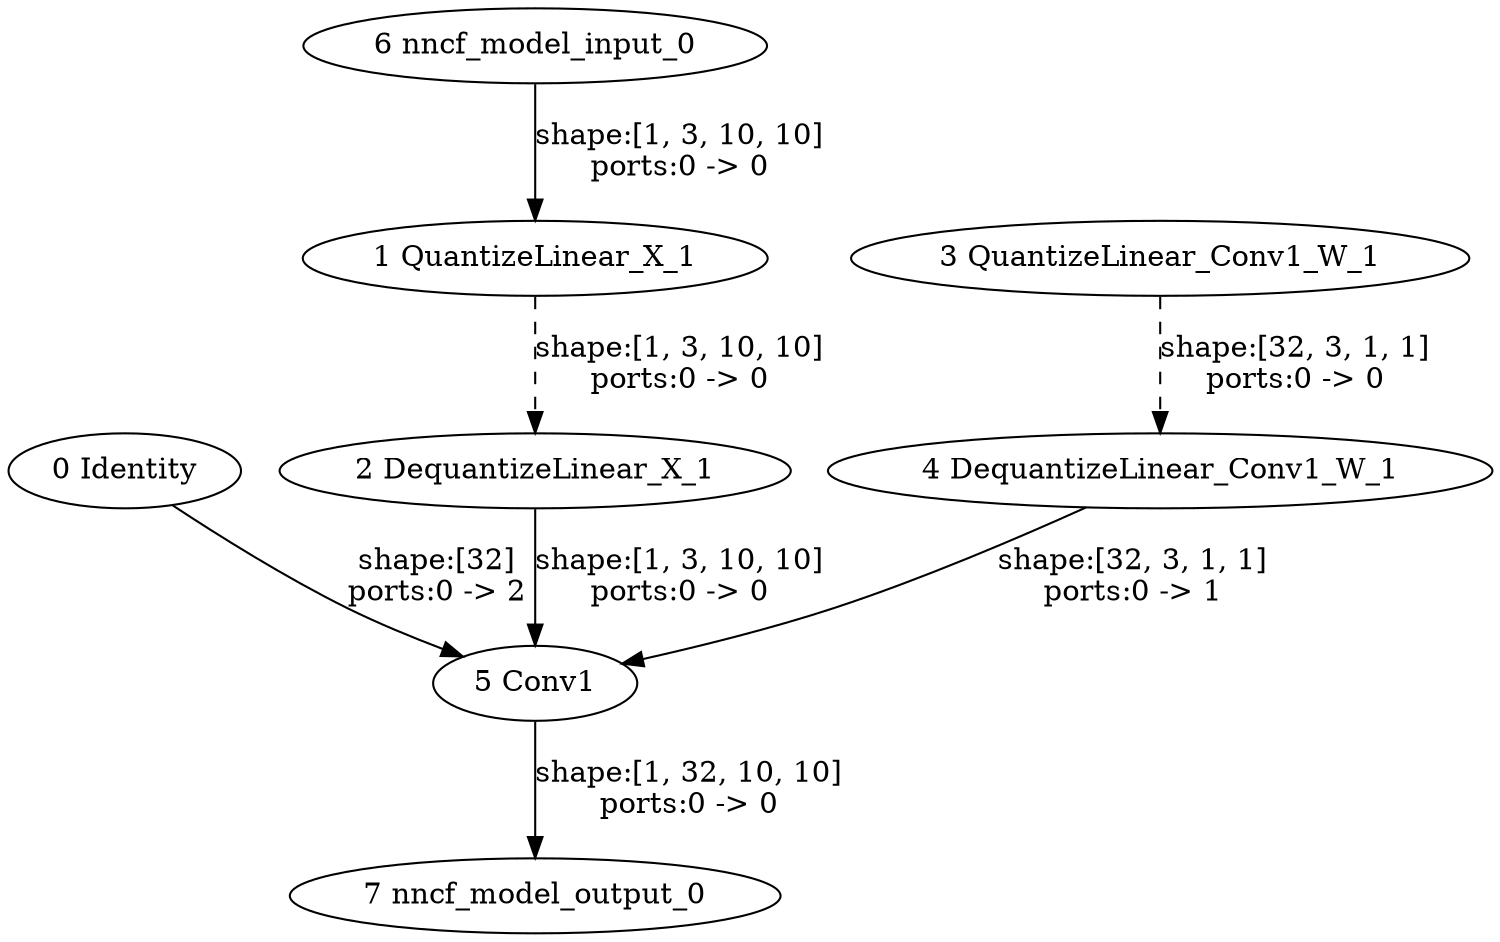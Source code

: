 strict digraph  {
"0 Identity" [id=0, type=Identity];
"1 QuantizeLinear_X_1" [id=1, type=QuantizeLinear];
"2 DequantizeLinear_X_1" [id=2, type=DequantizeLinear];
"3 QuantizeLinear_Conv1_W_1" [id=3, type=QuantizeLinear];
"4 DequantizeLinear_Conv1_W_1" [id=4, type=DequantizeLinear];
"5 Conv1" [id=5, type=Conv];
"6 nncf_model_input_0" [id=6, type=nncf_model_input];
"7 nncf_model_output_0" [id=7, type=nncf_model_output];
"0 Identity" -> "5 Conv1"  [label="shape:[32]\nports:0 -> 2", style=solid];
"1 QuantizeLinear_X_1" -> "2 DequantizeLinear_X_1"  [label="shape:[1, 3, 10, 10]\nports:0 -> 0", style=dashed];
"2 DequantizeLinear_X_1" -> "5 Conv1"  [label="shape:[1, 3, 10, 10]\nports:0 -> 0", style=solid];
"3 QuantizeLinear_Conv1_W_1" -> "4 DequantizeLinear_Conv1_W_1"  [label="shape:[32, 3, 1, 1]\nports:0 -> 0", style=dashed];
"4 DequantizeLinear_Conv1_W_1" -> "5 Conv1"  [label="shape:[32, 3, 1, 1]\nports:0 -> 1", style=solid];
"5 Conv1" -> "7 nncf_model_output_0"  [label="shape:[1, 32, 10, 10]\nports:0 -> 0", style=solid];
"6 nncf_model_input_0" -> "1 QuantizeLinear_X_1"  [label="shape:[1, 3, 10, 10]\nports:0 -> 0", style=solid];
}

